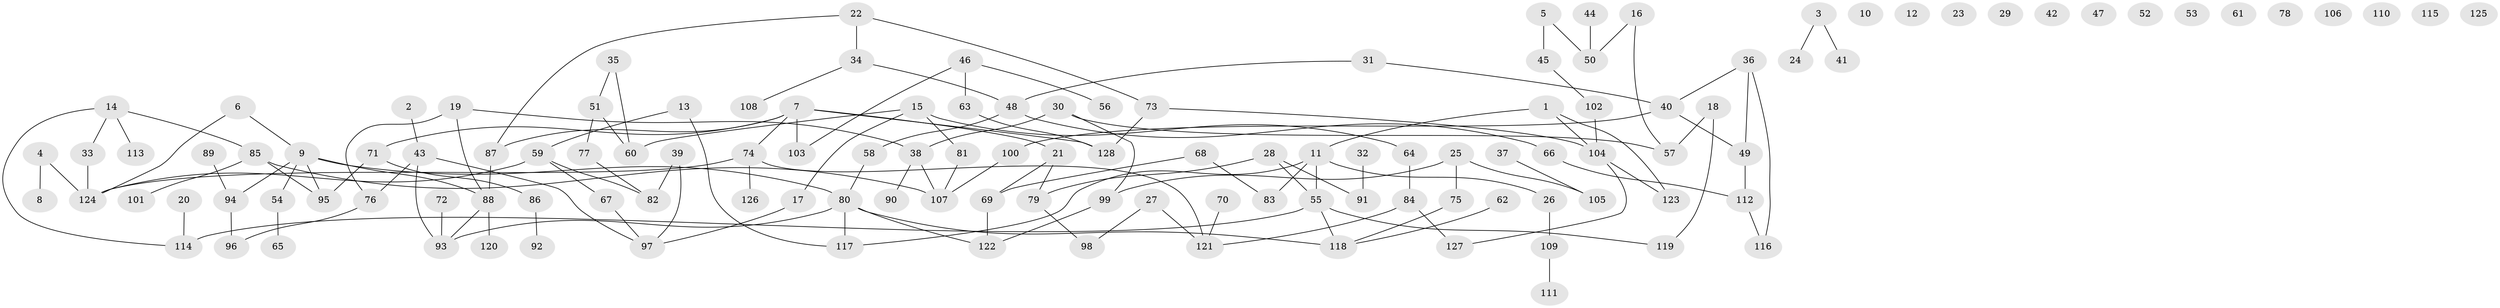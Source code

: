 // Generated by graph-tools (version 1.1) at 2025/00/03/09/25 03:00:55]
// undirected, 128 vertices, 146 edges
graph export_dot {
graph [start="1"]
  node [color=gray90,style=filled];
  1;
  2;
  3;
  4;
  5;
  6;
  7;
  8;
  9;
  10;
  11;
  12;
  13;
  14;
  15;
  16;
  17;
  18;
  19;
  20;
  21;
  22;
  23;
  24;
  25;
  26;
  27;
  28;
  29;
  30;
  31;
  32;
  33;
  34;
  35;
  36;
  37;
  38;
  39;
  40;
  41;
  42;
  43;
  44;
  45;
  46;
  47;
  48;
  49;
  50;
  51;
  52;
  53;
  54;
  55;
  56;
  57;
  58;
  59;
  60;
  61;
  62;
  63;
  64;
  65;
  66;
  67;
  68;
  69;
  70;
  71;
  72;
  73;
  74;
  75;
  76;
  77;
  78;
  79;
  80;
  81;
  82;
  83;
  84;
  85;
  86;
  87;
  88;
  89;
  90;
  91;
  92;
  93;
  94;
  95;
  96;
  97;
  98;
  99;
  100;
  101;
  102;
  103;
  104;
  105;
  106;
  107;
  108;
  109;
  110;
  111;
  112;
  113;
  114;
  115;
  116;
  117;
  118;
  119;
  120;
  121;
  122;
  123;
  124;
  125;
  126;
  127;
  128;
  1 -- 11;
  1 -- 104;
  1 -- 123;
  2 -- 43;
  3 -- 24;
  3 -- 41;
  4 -- 8;
  4 -- 124;
  5 -- 45;
  5 -- 50;
  6 -- 9;
  6 -- 124;
  7 -- 21;
  7 -- 71;
  7 -- 74;
  7 -- 87;
  7 -- 103;
  7 -- 128;
  9 -- 54;
  9 -- 80;
  9 -- 88;
  9 -- 94;
  9 -- 95;
  11 -- 26;
  11 -- 55;
  11 -- 83;
  11 -- 117;
  13 -- 59;
  13 -- 117;
  14 -- 33;
  14 -- 85;
  14 -- 113;
  14 -- 114;
  15 -- 17;
  15 -- 60;
  15 -- 64;
  15 -- 81;
  16 -- 50;
  16 -- 57;
  17 -- 97;
  18 -- 57;
  18 -- 119;
  19 -- 38;
  19 -- 76;
  19 -- 88;
  20 -- 114;
  21 -- 69;
  21 -- 79;
  22 -- 34;
  22 -- 73;
  22 -- 87;
  25 -- 75;
  25 -- 99;
  25 -- 105;
  26 -- 109;
  27 -- 98;
  27 -- 121;
  28 -- 55;
  28 -- 79;
  28 -- 91;
  30 -- 38;
  30 -- 57;
  30 -- 99;
  31 -- 40;
  31 -- 48;
  32 -- 91;
  33 -- 124;
  34 -- 48;
  34 -- 108;
  35 -- 51;
  35 -- 60;
  36 -- 40;
  36 -- 49;
  36 -- 116;
  37 -- 105;
  38 -- 90;
  38 -- 107;
  39 -- 82;
  39 -- 97;
  40 -- 49;
  40 -- 100;
  43 -- 76;
  43 -- 93;
  43 -- 97;
  44 -- 50;
  45 -- 102;
  46 -- 56;
  46 -- 63;
  46 -- 103;
  48 -- 58;
  48 -- 66;
  49 -- 112;
  51 -- 60;
  51 -- 77;
  54 -- 65;
  55 -- 114;
  55 -- 118;
  55 -- 119;
  58 -- 80;
  59 -- 67;
  59 -- 82;
  59 -- 124;
  62 -- 118;
  63 -- 128;
  64 -- 84;
  66 -- 112;
  67 -- 97;
  68 -- 69;
  68 -- 83;
  69 -- 122;
  70 -- 121;
  71 -- 86;
  71 -- 95;
  72 -- 93;
  73 -- 104;
  73 -- 128;
  74 -- 121;
  74 -- 124;
  74 -- 126;
  75 -- 118;
  76 -- 96;
  77 -- 82;
  79 -- 98;
  80 -- 93;
  80 -- 117;
  80 -- 118;
  80 -- 122;
  81 -- 107;
  84 -- 121;
  84 -- 127;
  85 -- 95;
  85 -- 101;
  85 -- 107;
  86 -- 92;
  87 -- 88;
  88 -- 93;
  88 -- 120;
  89 -- 94;
  94 -- 96;
  99 -- 122;
  100 -- 107;
  102 -- 104;
  104 -- 123;
  104 -- 127;
  109 -- 111;
  112 -- 116;
}

